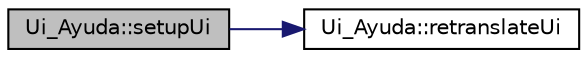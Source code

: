 digraph "Ui_Ayuda::setupUi"
{
  edge [fontname="Helvetica",fontsize="10",labelfontname="Helvetica",labelfontsize="10"];
  node [fontname="Helvetica",fontsize="10",shape=record];
  rankdir="LR";
  Node1 [label="Ui_Ayuda::setupUi",height=0.2,width=0.4,color="black", fillcolor="grey75", style="filled" fontcolor="black"];
  Node1 -> Node2 [color="midnightblue",fontsize="10",style="solid",fontname="Helvetica"];
  Node2 [label="Ui_Ayuda::retranslateUi",height=0.2,width=0.4,color="black", fillcolor="white", style="filled",URL="$class_ui___ayuda.html#af3384a5e450e60d027ac2a210e914422"];
}
